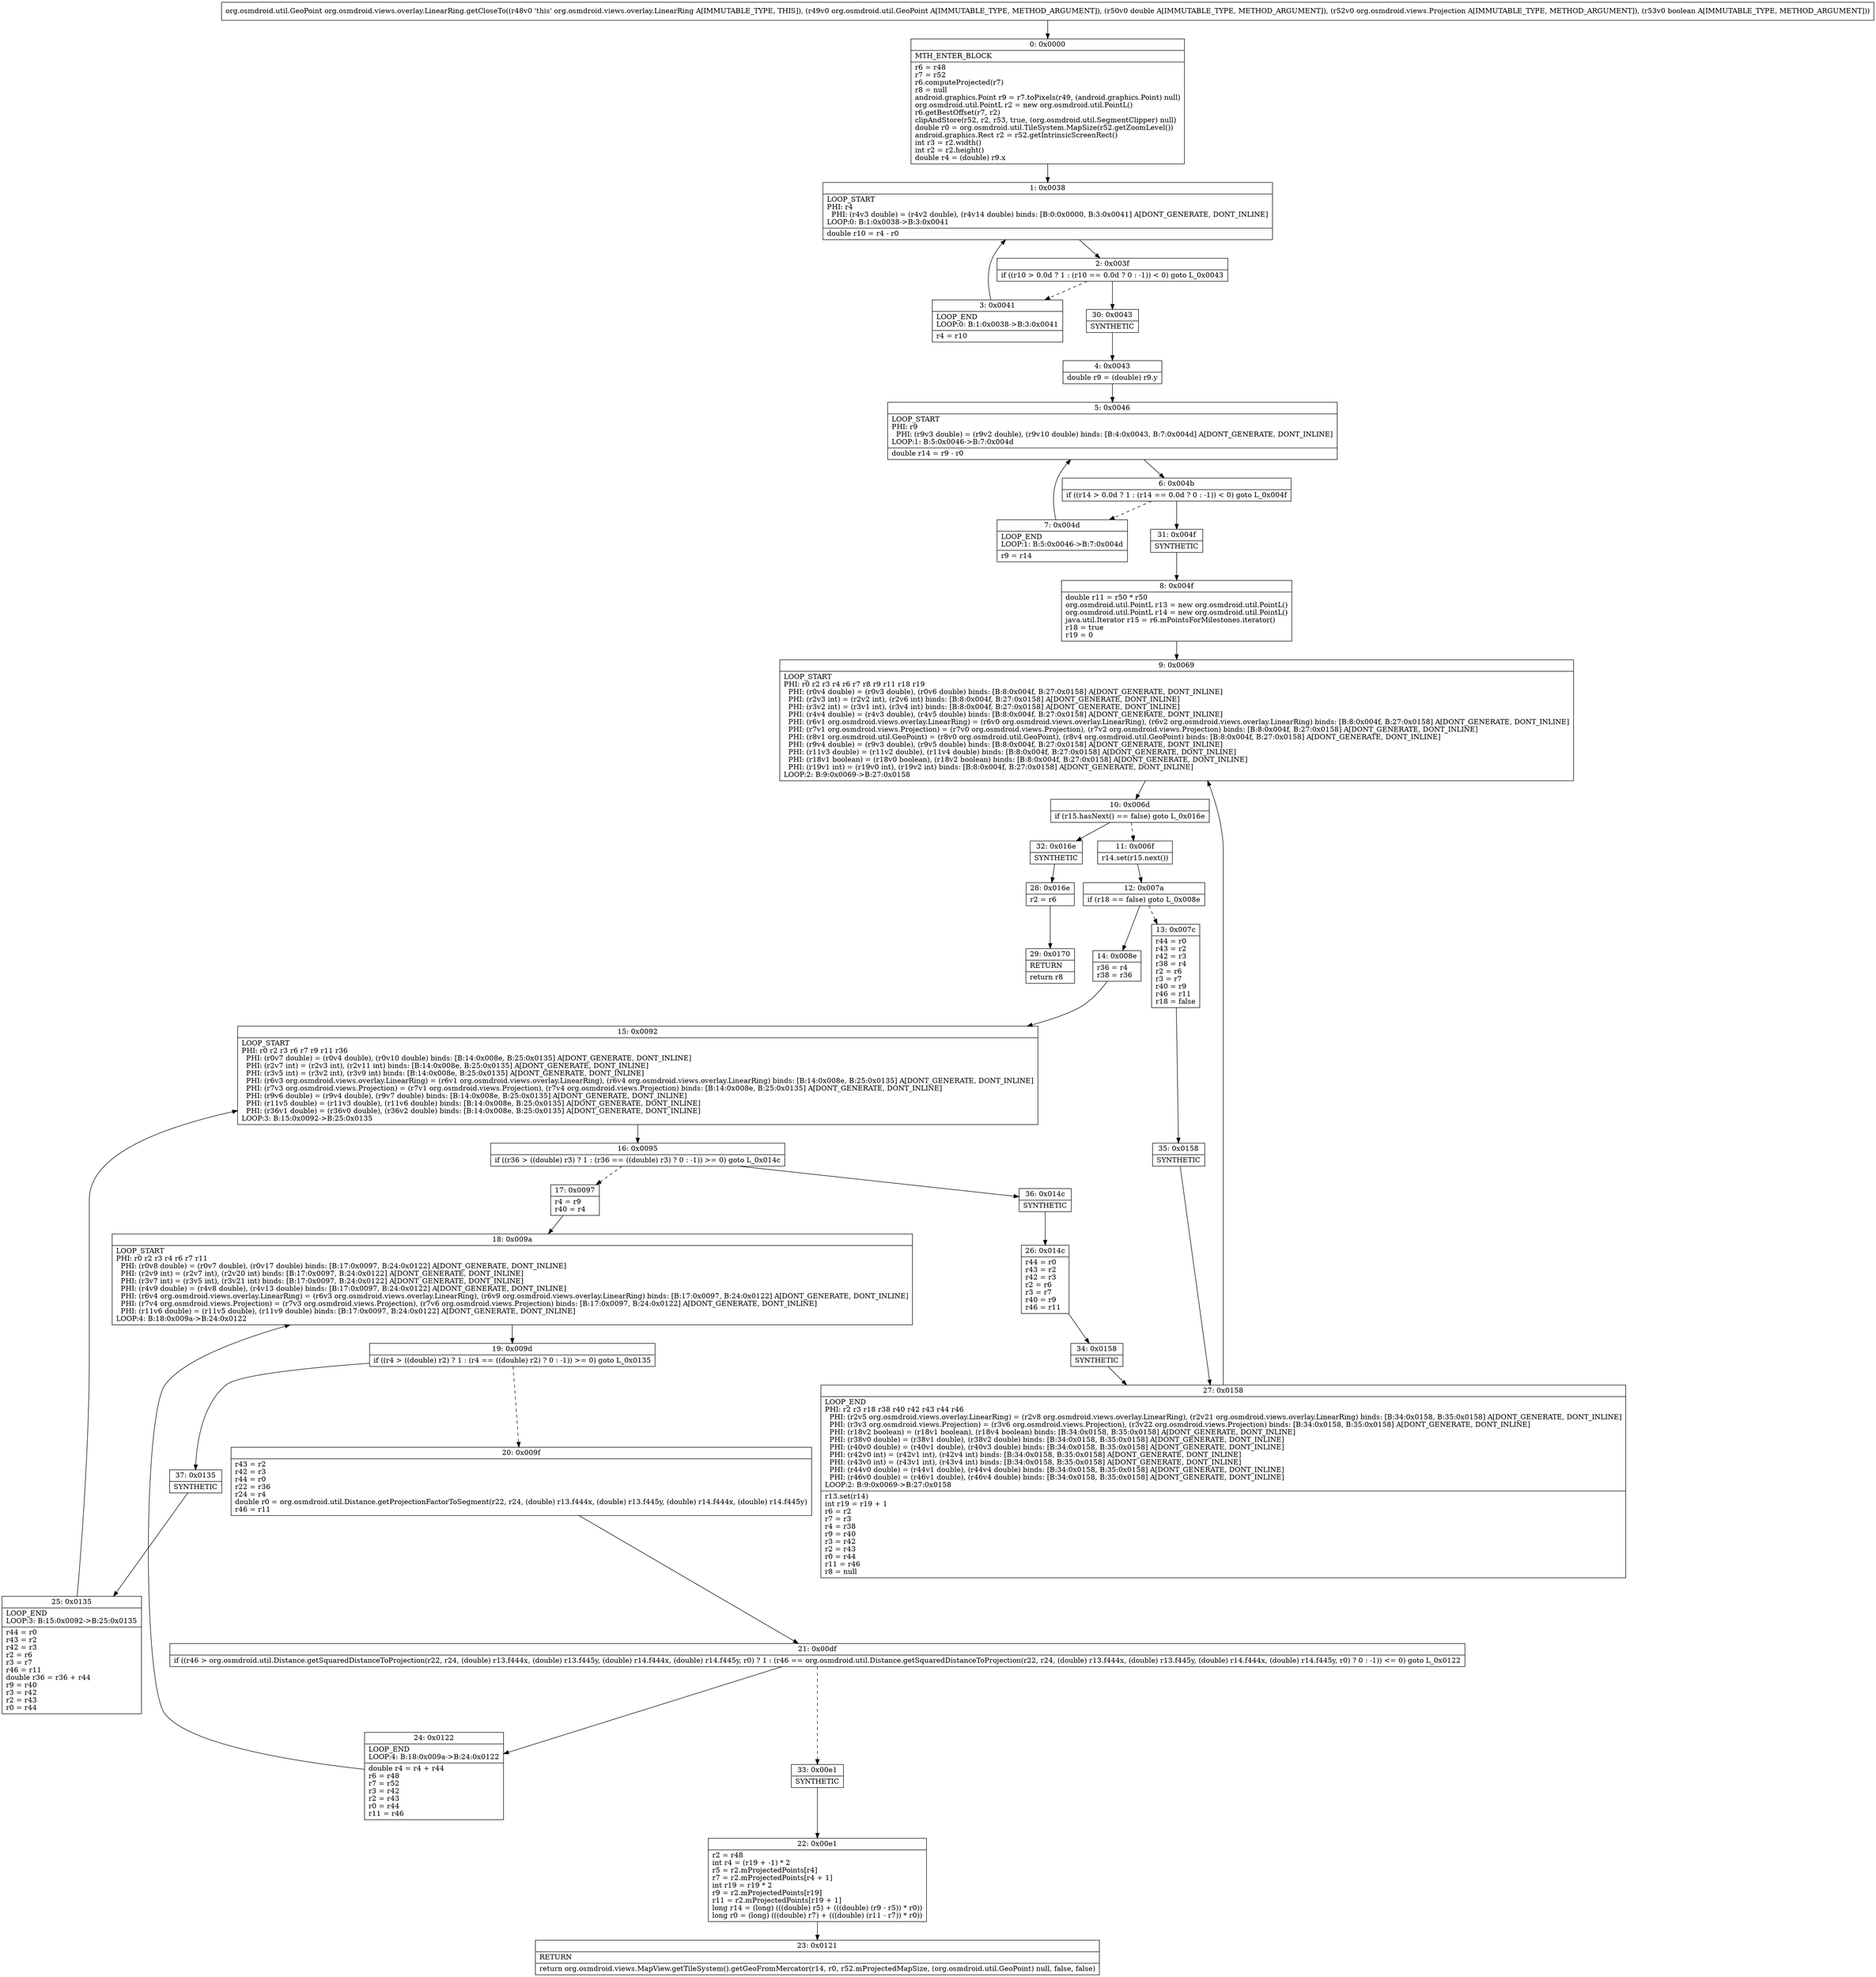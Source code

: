 digraph "CFG fororg.osmdroid.views.overlay.LinearRing.getCloseTo(Lorg\/osmdroid\/util\/GeoPoint;DLorg\/osmdroid\/views\/Projection;Z)Lorg\/osmdroid\/util\/GeoPoint;" {
Node_0 [shape=record,label="{0\:\ 0x0000|MTH_ENTER_BLOCK\l|r6 = r48\lr7 = r52\lr6.computeProjected(r7)\lr8 = null\landroid.graphics.Point r9 = r7.toPixels(r49, (android.graphics.Point) null)\lorg.osmdroid.util.PointL r2 = new org.osmdroid.util.PointL()\lr6.getBestOffset(r7, r2)\lclipAndStore(r52, r2, r53, true, (org.osmdroid.util.SegmentClipper) null)\ldouble r0 = org.osmdroid.util.TileSystem.MapSize(r52.getZoomLevel())\landroid.graphics.Rect r2 = r52.getIntrinsicScreenRect()\lint r3 = r2.width()\lint r2 = r2.height()\ldouble r4 = (double) r9.x\l}"];
Node_1 [shape=record,label="{1\:\ 0x0038|LOOP_START\lPHI: r4 \l  PHI: (r4v3 double) = (r4v2 double), (r4v14 double) binds: [B:0:0x0000, B:3:0x0041] A[DONT_GENERATE, DONT_INLINE]\lLOOP:0: B:1:0x0038\-\>B:3:0x0041\l|double r10 = r4 \- r0\l}"];
Node_2 [shape=record,label="{2\:\ 0x003f|if ((r10 \> 0.0d ? 1 : (r10 == 0.0d ? 0 : \-1)) \< 0) goto L_0x0043\l}"];
Node_3 [shape=record,label="{3\:\ 0x0041|LOOP_END\lLOOP:0: B:1:0x0038\-\>B:3:0x0041\l|r4 = r10\l}"];
Node_4 [shape=record,label="{4\:\ 0x0043|double r9 = (double) r9.y\l}"];
Node_5 [shape=record,label="{5\:\ 0x0046|LOOP_START\lPHI: r9 \l  PHI: (r9v3 double) = (r9v2 double), (r9v10 double) binds: [B:4:0x0043, B:7:0x004d] A[DONT_GENERATE, DONT_INLINE]\lLOOP:1: B:5:0x0046\-\>B:7:0x004d\l|double r14 = r9 \- r0\l}"];
Node_6 [shape=record,label="{6\:\ 0x004b|if ((r14 \> 0.0d ? 1 : (r14 == 0.0d ? 0 : \-1)) \< 0) goto L_0x004f\l}"];
Node_7 [shape=record,label="{7\:\ 0x004d|LOOP_END\lLOOP:1: B:5:0x0046\-\>B:7:0x004d\l|r9 = r14\l}"];
Node_8 [shape=record,label="{8\:\ 0x004f|double r11 = r50 * r50\lorg.osmdroid.util.PointL r13 = new org.osmdroid.util.PointL()\lorg.osmdroid.util.PointL r14 = new org.osmdroid.util.PointL()\ljava.util.Iterator r15 = r6.mPointsForMilestones.iterator()\lr18 = true\lr19 = 0\l}"];
Node_9 [shape=record,label="{9\:\ 0x0069|LOOP_START\lPHI: r0 r2 r3 r4 r6 r7 r8 r9 r11 r18 r19 \l  PHI: (r0v4 double) = (r0v3 double), (r0v6 double) binds: [B:8:0x004f, B:27:0x0158] A[DONT_GENERATE, DONT_INLINE]\l  PHI: (r2v3 int) = (r2v2 int), (r2v6 int) binds: [B:8:0x004f, B:27:0x0158] A[DONT_GENERATE, DONT_INLINE]\l  PHI: (r3v2 int) = (r3v1 int), (r3v4 int) binds: [B:8:0x004f, B:27:0x0158] A[DONT_GENERATE, DONT_INLINE]\l  PHI: (r4v4 double) = (r4v3 double), (r4v5 double) binds: [B:8:0x004f, B:27:0x0158] A[DONT_GENERATE, DONT_INLINE]\l  PHI: (r6v1 org.osmdroid.views.overlay.LinearRing) = (r6v0 org.osmdroid.views.overlay.LinearRing), (r6v2 org.osmdroid.views.overlay.LinearRing) binds: [B:8:0x004f, B:27:0x0158] A[DONT_GENERATE, DONT_INLINE]\l  PHI: (r7v1 org.osmdroid.views.Projection) = (r7v0 org.osmdroid.views.Projection), (r7v2 org.osmdroid.views.Projection) binds: [B:8:0x004f, B:27:0x0158] A[DONT_GENERATE, DONT_INLINE]\l  PHI: (r8v1 org.osmdroid.util.GeoPoint) = (r8v0 org.osmdroid.util.GeoPoint), (r8v4 org.osmdroid.util.GeoPoint) binds: [B:8:0x004f, B:27:0x0158] A[DONT_GENERATE, DONT_INLINE]\l  PHI: (r9v4 double) = (r9v3 double), (r9v5 double) binds: [B:8:0x004f, B:27:0x0158] A[DONT_GENERATE, DONT_INLINE]\l  PHI: (r11v3 double) = (r11v2 double), (r11v4 double) binds: [B:8:0x004f, B:27:0x0158] A[DONT_GENERATE, DONT_INLINE]\l  PHI: (r18v1 boolean) = (r18v0 boolean), (r18v2 boolean) binds: [B:8:0x004f, B:27:0x0158] A[DONT_GENERATE, DONT_INLINE]\l  PHI: (r19v1 int) = (r19v0 int), (r19v2 int) binds: [B:8:0x004f, B:27:0x0158] A[DONT_GENERATE, DONT_INLINE]\lLOOP:2: B:9:0x0069\-\>B:27:0x0158\l}"];
Node_10 [shape=record,label="{10\:\ 0x006d|if (r15.hasNext() == false) goto L_0x016e\l}"];
Node_11 [shape=record,label="{11\:\ 0x006f|r14.set(r15.next())\l}"];
Node_12 [shape=record,label="{12\:\ 0x007a|if (r18 == false) goto L_0x008e\l}"];
Node_13 [shape=record,label="{13\:\ 0x007c|r44 = r0\lr43 = r2\lr42 = r3\lr38 = r4\lr2 = r6\lr3 = r7\lr40 = r9\lr46 = r11\lr18 = false\l}"];
Node_14 [shape=record,label="{14\:\ 0x008e|r36 = r4\lr38 = r36\l}"];
Node_15 [shape=record,label="{15\:\ 0x0092|LOOP_START\lPHI: r0 r2 r3 r6 r7 r9 r11 r36 \l  PHI: (r0v7 double) = (r0v4 double), (r0v10 double) binds: [B:14:0x008e, B:25:0x0135] A[DONT_GENERATE, DONT_INLINE]\l  PHI: (r2v7 int) = (r2v3 int), (r2v11 int) binds: [B:14:0x008e, B:25:0x0135] A[DONT_GENERATE, DONT_INLINE]\l  PHI: (r3v5 int) = (r3v2 int), (r3v9 int) binds: [B:14:0x008e, B:25:0x0135] A[DONT_GENERATE, DONT_INLINE]\l  PHI: (r6v3 org.osmdroid.views.overlay.LinearRing) = (r6v1 org.osmdroid.views.overlay.LinearRing), (r6v4 org.osmdroid.views.overlay.LinearRing) binds: [B:14:0x008e, B:25:0x0135] A[DONT_GENERATE, DONT_INLINE]\l  PHI: (r7v3 org.osmdroid.views.Projection) = (r7v1 org.osmdroid.views.Projection), (r7v4 org.osmdroid.views.Projection) binds: [B:14:0x008e, B:25:0x0135] A[DONT_GENERATE, DONT_INLINE]\l  PHI: (r9v6 double) = (r9v4 double), (r9v7 double) binds: [B:14:0x008e, B:25:0x0135] A[DONT_GENERATE, DONT_INLINE]\l  PHI: (r11v5 double) = (r11v3 double), (r11v6 double) binds: [B:14:0x008e, B:25:0x0135] A[DONT_GENERATE, DONT_INLINE]\l  PHI: (r36v1 double) = (r36v0 double), (r36v2 double) binds: [B:14:0x008e, B:25:0x0135] A[DONT_GENERATE, DONT_INLINE]\lLOOP:3: B:15:0x0092\-\>B:25:0x0135\l}"];
Node_16 [shape=record,label="{16\:\ 0x0095|if ((r36 \> ((double) r3) ? 1 : (r36 == ((double) r3) ? 0 : \-1)) \>= 0) goto L_0x014c\l}"];
Node_17 [shape=record,label="{17\:\ 0x0097|r4 = r9\lr40 = r4\l}"];
Node_18 [shape=record,label="{18\:\ 0x009a|LOOP_START\lPHI: r0 r2 r3 r4 r6 r7 r11 \l  PHI: (r0v8 double) = (r0v7 double), (r0v17 double) binds: [B:17:0x0097, B:24:0x0122] A[DONT_GENERATE, DONT_INLINE]\l  PHI: (r2v9 int) = (r2v7 int), (r2v20 int) binds: [B:17:0x0097, B:24:0x0122] A[DONT_GENERATE, DONT_INLINE]\l  PHI: (r3v7 int) = (r3v5 int), (r3v21 int) binds: [B:17:0x0097, B:24:0x0122] A[DONT_GENERATE, DONT_INLINE]\l  PHI: (r4v9 double) = (r4v8 double), (r4v13 double) binds: [B:17:0x0097, B:24:0x0122] A[DONT_GENERATE, DONT_INLINE]\l  PHI: (r6v4 org.osmdroid.views.overlay.LinearRing) = (r6v3 org.osmdroid.views.overlay.LinearRing), (r6v9 org.osmdroid.views.overlay.LinearRing) binds: [B:17:0x0097, B:24:0x0122] A[DONT_GENERATE, DONT_INLINE]\l  PHI: (r7v4 org.osmdroid.views.Projection) = (r7v3 org.osmdroid.views.Projection), (r7v6 org.osmdroid.views.Projection) binds: [B:17:0x0097, B:24:0x0122] A[DONT_GENERATE, DONT_INLINE]\l  PHI: (r11v6 double) = (r11v5 double), (r11v9 double) binds: [B:17:0x0097, B:24:0x0122] A[DONT_GENERATE, DONT_INLINE]\lLOOP:4: B:18:0x009a\-\>B:24:0x0122\l}"];
Node_19 [shape=record,label="{19\:\ 0x009d|if ((r4 \> ((double) r2) ? 1 : (r4 == ((double) r2) ? 0 : \-1)) \>= 0) goto L_0x0135\l}"];
Node_20 [shape=record,label="{20\:\ 0x009f|r43 = r2\lr42 = r3\lr44 = r0\lr22 = r36\lr24 = r4\ldouble r0 = org.osmdroid.util.Distance.getProjectionFactorToSegment(r22, r24, (double) r13.f444x, (double) r13.f445y, (double) r14.f444x, (double) r14.f445y)\lr46 = r11\l}"];
Node_21 [shape=record,label="{21\:\ 0x00df|if ((r46 \> org.osmdroid.util.Distance.getSquaredDistanceToProjection(r22, r24, (double) r13.f444x, (double) r13.f445y, (double) r14.f444x, (double) r14.f445y, r0) ? 1 : (r46 == org.osmdroid.util.Distance.getSquaredDistanceToProjection(r22, r24, (double) r13.f444x, (double) r13.f445y, (double) r14.f444x, (double) r14.f445y, r0) ? 0 : \-1)) \<= 0) goto L_0x0122\l}"];
Node_22 [shape=record,label="{22\:\ 0x00e1|r2 = r48\lint r4 = (r19 + \-1) * 2\lr5 = r2.mProjectedPoints[r4]\lr7 = r2.mProjectedPoints[r4 + 1]\lint r19 = r19 * 2\lr9 = r2.mProjectedPoints[r19]\lr11 = r2.mProjectedPoints[r19 + 1]\llong r14 = (long) (((double) r5) + (((double) (r9 \- r5)) * r0))\llong r0 = (long) (((double) r7) + (((double) (r11 \- r7)) * r0))\l}"];
Node_23 [shape=record,label="{23\:\ 0x0121|RETURN\l|return org.osmdroid.views.MapView.getTileSystem().getGeoFromMercator(r14, r0, r52.mProjectedMapSize, (org.osmdroid.util.GeoPoint) null, false, false)\l}"];
Node_24 [shape=record,label="{24\:\ 0x0122|LOOP_END\lLOOP:4: B:18:0x009a\-\>B:24:0x0122\l|double r4 = r4 + r44\lr6 = r48\lr7 = r52\lr3 = r42\lr2 = r43\lr0 = r44\lr11 = r46\l}"];
Node_25 [shape=record,label="{25\:\ 0x0135|LOOP_END\lLOOP:3: B:15:0x0092\-\>B:25:0x0135\l|r44 = r0\lr43 = r2\lr42 = r3\lr2 = r6\lr3 = r7\lr46 = r11\ldouble r36 = r36 + r44\lr9 = r40\lr3 = r42\lr2 = r43\lr0 = r44\l}"];
Node_26 [shape=record,label="{26\:\ 0x014c|r44 = r0\lr43 = r2\lr42 = r3\lr2 = r6\lr3 = r7\lr40 = r9\lr46 = r11\l}"];
Node_27 [shape=record,label="{27\:\ 0x0158|LOOP_END\lPHI: r2 r3 r18 r38 r40 r42 r43 r44 r46 \l  PHI: (r2v5 org.osmdroid.views.overlay.LinearRing) = (r2v8 org.osmdroid.views.overlay.LinearRing), (r2v21 org.osmdroid.views.overlay.LinearRing) binds: [B:34:0x0158, B:35:0x0158] A[DONT_GENERATE, DONT_INLINE]\l  PHI: (r3v3 org.osmdroid.views.Projection) = (r3v6 org.osmdroid.views.Projection), (r3v22 org.osmdroid.views.Projection) binds: [B:34:0x0158, B:35:0x0158] A[DONT_GENERATE, DONT_INLINE]\l  PHI: (r18v2 boolean) = (r18v1 boolean), (r18v4 boolean) binds: [B:34:0x0158, B:35:0x0158] A[DONT_GENERATE, DONT_INLINE]\l  PHI: (r38v0 double) = (r38v1 double), (r38v2 double) binds: [B:34:0x0158, B:35:0x0158] A[DONT_GENERATE, DONT_INLINE]\l  PHI: (r40v0 double) = (r40v1 double), (r40v3 double) binds: [B:34:0x0158, B:35:0x0158] A[DONT_GENERATE, DONT_INLINE]\l  PHI: (r42v0 int) = (r42v1 int), (r42v4 int) binds: [B:34:0x0158, B:35:0x0158] A[DONT_GENERATE, DONT_INLINE]\l  PHI: (r43v0 int) = (r43v1 int), (r43v4 int) binds: [B:34:0x0158, B:35:0x0158] A[DONT_GENERATE, DONT_INLINE]\l  PHI: (r44v0 double) = (r44v1 double), (r44v4 double) binds: [B:34:0x0158, B:35:0x0158] A[DONT_GENERATE, DONT_INLINE]\l  PHI: (r46v0 double) = (r46v1 double), (r46v4 double) binds: [B:34:0x0158, B:35:0x0158] A[DONT_GENERATE, DONT_INLINE]\lLOOP:2: B:9:0x0069\-\>B:27:0x0158\l|r13.set(r14)\lint r19 = r19 + 1\lr6 = r2\lr7 = r3\lr4 = r38\lr9 = r40\lr3 = r42\lr2 = r43\lr0 = r44\lr11 = r46\lr8 = null\l}"];
Node_28 [shape=record,label="{28\:\ 0x016e|r2 = r6\l}"];
Node_29 [shape=record,label="{29\:\ 0x0170|RETURN\l|return r8\l}"];
Node_30 [shape=record,label="{30\:\ 0x0043|SYNTHETIC\l}"];
Node_31 [shape=record,label="{31\:\ 0x004f|SYNTHETIC\l}"];
Node_32 [shape=record,label="{32\:\ 0x016e|SYNTHETIC\l}"];
Node_33 [shape=record,label="{33\:\ 0x00e1|SYNTHETIC\l}"];
Node_34 [shape=record,label="{34\:\ 0x0158|SYNTHETIC\l}"];
Node_35 [shape=record,label="{35\:\ 0x0158|SYNTHETIC\l}"];
Node_36 [shape=record,label="{36\:\ 0x014c|SYNTHETIC\l}"];
Node_37 [shape=record,label="{37\:\ 0x0135|SYNTHETIC\l}"];
MethodNode[shape=record,label="{org.osmdroid.util.GeoPoint org.osmdroid.views.overlay.LinearRing.getCloseTo((r48v0 'this' org.osmdroid.views.overlay.LinearRing A[IMMUTABLE_TYPE, THIS]), (r49v0 org.osmdroid.util.GeoPoint A[IMMUTABLE_TYPE, METHOD_ARGUMENT]), (r50v0 double A[IMMUTABLE_TYPE, METHOD_ARGUMENT]), (r52v0 org.osmdroid.views.Projection A[IMMUTABLE_TYPE, METHOD_ARGUMENT]), (r53v0 boolean A[IMMUTABLE_TYPE, METHOD_ARGUMENT])) }"];
MethodNode -> Node_0;
Node_0 -> Node_1;
Node_1 -> Node_2;
Node_2 -> Node_3[style=dashed];
Node_2 -> Node_30;
Node_3 -> Node_1;
Node_4 -> Node_5;
Node_5 -> Node_6;
Node_6 -> Node_7[style=dashed];
Node_6 -> Node_31;
Node_7 -> Node_5;
Node_8 -> Node_9;
Node_9 -> Node_10;
Node_10 -> Node_11[style=dashed];
Node_10 -> Node_32;
Node_11 -> Node_12;
Node_12 -> Node_13[style=dashed];
Node_12 -> Node_14;
Node_13 -> Node_35;
Node_14 -> Node_15;
Node_15 -> Node_16;
Node_16 -> Node_17[style=dashed];
Node_16 -> Node_36;
Node_17 -> Node_18;
Node_18 -> Node_19;
Node_19 -> Node_20[style=dashed];
Node_19 -> Node_37;
Node_20 -> Node_21;
Node_21 -> Node_24;
Node_21 -> Node_33[style=dashed];
Node_22 -> Node_23;
Node_24 -> Node_18;
Node_25 -> Node_15;
Node_26 -> Node_34;
Node_27 -> Node_9;
Node_28 -> Node_29;
Node_30 -> Node_4;
Node_31 -> Node_8;
Node_32 -> Node_28;
Node_33 -> Node_22;
Node_34 -> Node_27;
Node_35 -> Node_27;
Node_36 -> Node_26;
Node_37 -> Node_25;
}

